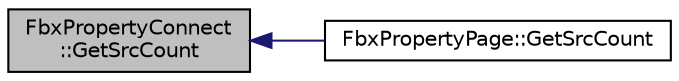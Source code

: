digraph "FbxPropertyConnect::GetSrcCount"
{
  edge [fontname="Helvetica",fontsize="10",labelfontname="Helvetica",labelfontsize="10"];
  node [fontname="Helvetica",fontsize="10",shape=record];
  rankdir="LR";
  Node58 [label="FbxPropertyConnect\l::GetSrcCount",height=0.2,width=0.4,color="black", fillcolor="grey75", style="filled", fontcolor="black"];
  Node58 -> Node59 [dir="back",color="midnightblue",fontsize="10",style="solid",fontname="Helvetica"];
  Node59 [label="FbxPropertyPage::GetSrcCount",height=0.2,width=0.4,color="black", fillcolor="white", style="filled",URL="$class_fbx_property_page.html#ab9dd61db9684b52c7216cf437ef305dc"];
}
